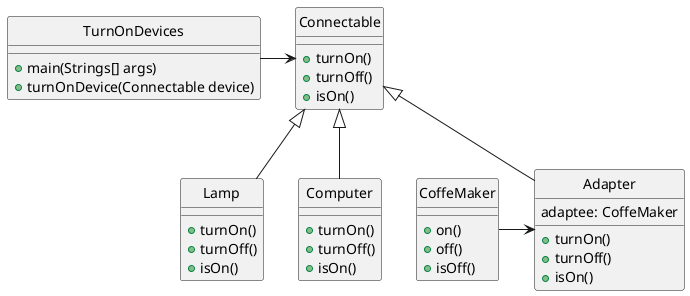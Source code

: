 @startuml Practica9ClassDiagram


hide circle 

class TurnOnDevices{

    + main(Strings[] args)
    + turnOnDevice(Connectable device)

}

class Connectable{

    + turnOn()
    + turnOff()
    + isOn()

}

class Lamp{

    + turnOn()
    + turnOff()
    + isOn()

}

class Computer{

    + turnOn()
    + turnOff()
    + isOn()
}

class CoffeMaker{

    + on()
    + off()
    + isOff()

}

class Adapter{

    adaptee: CoffeMaker

    + turnOn()
    + turnOff()
    + isOn()

}

TurnOnDevices --r-> Connectable

Lamp --u|> Connectable

Computer --u|> Connectable

Adapter --u|> Connectable

CoffeMaker --r-> Adapter



@enduml